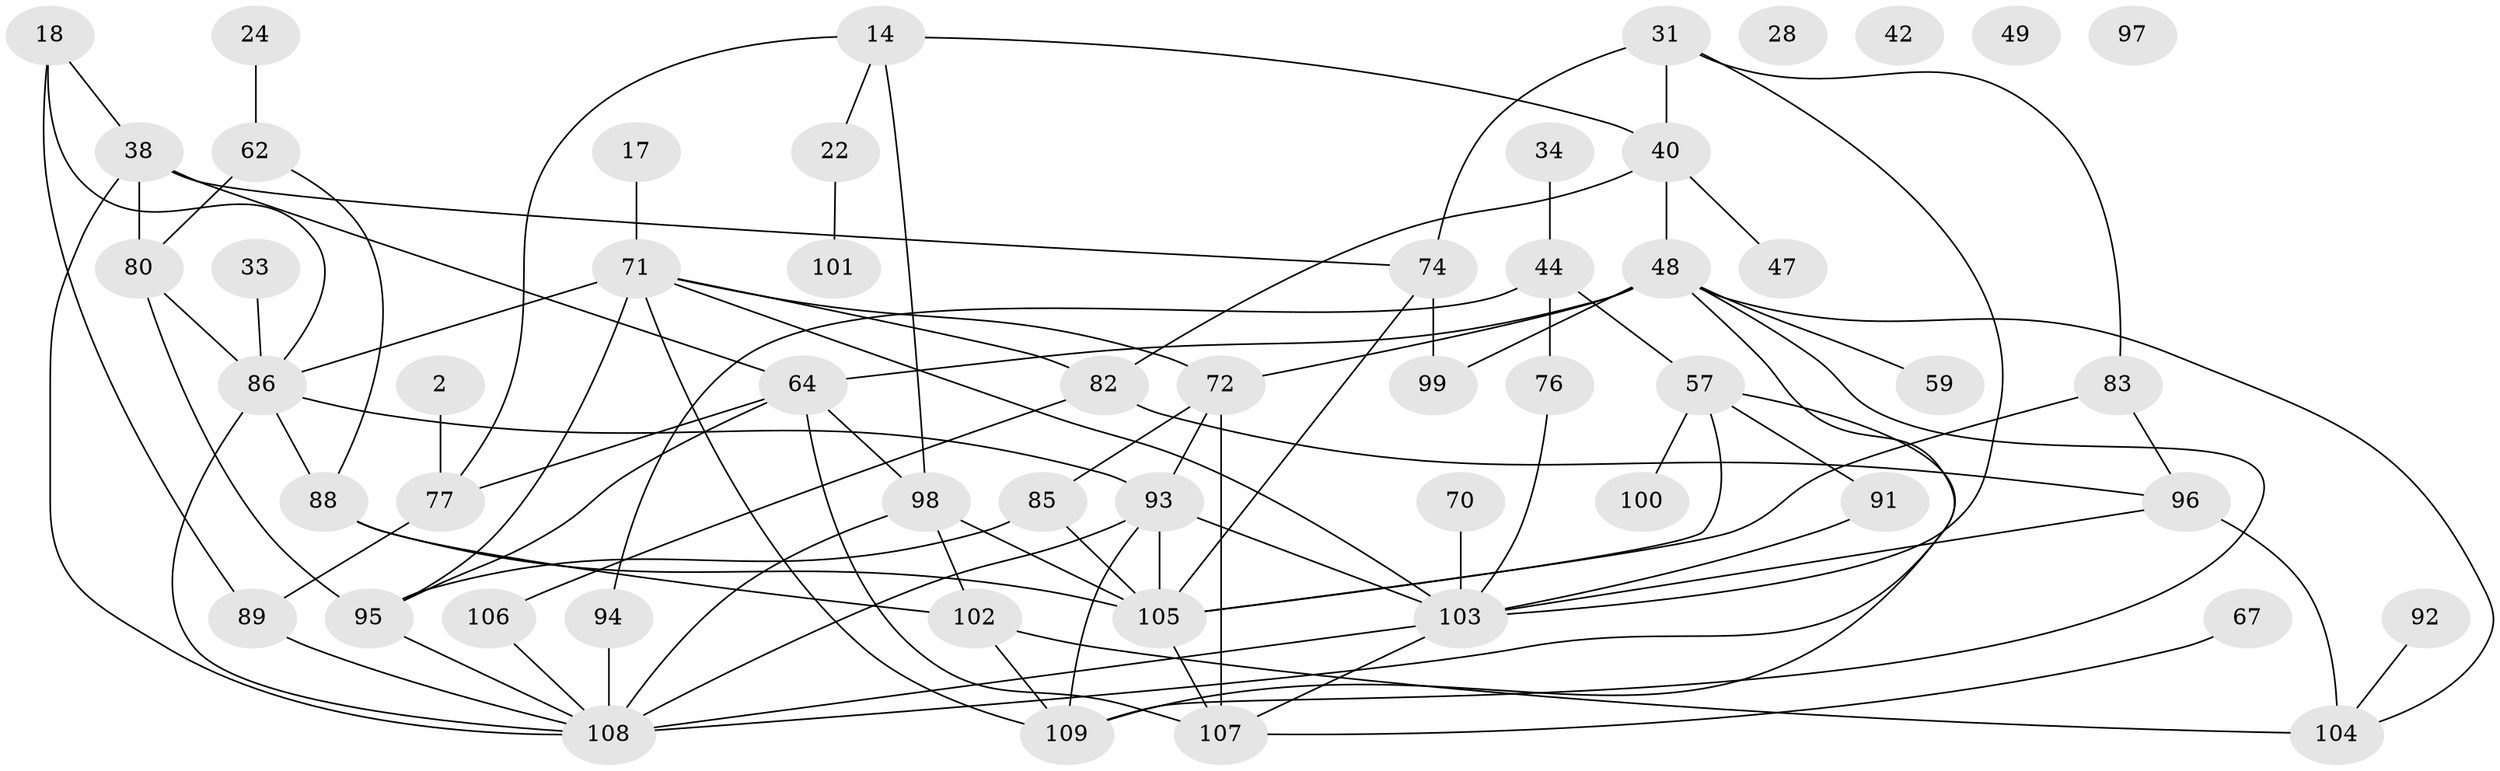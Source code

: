// original degree distribution, {4: 0.14678899082568808, 1: 0.1559633027522936, 3: 0.24770642201834864, 2: 0.1834862385321101, 5: 0.13761467889908258, 6: 0.05504587155963303, 0: 0.03669724770642202, 7: 0.01834862385321101, 9: 0.009174311926605505, 8: 0.009174311926605505}
// Generated by graph-tools (version 1.1) at 2025/40/03/09/25 04:40:45]
// undirected, 54 vertices, 92 edges
graph export_dot {
graph [start="1"]
  node [color=gray90,style=filled];
  2;
  14;
  17;
  18;
  22;
  24;
  28;
  31 [super="+15"];
  33;
  34;
  38 [super="+19"];
  40;
  42;
  44;
  47;
  48 [super="+16+11"];
  49;
  57;
  59;
  62 [super="+12"];
  64 [super="+10"];
  67 [super="+8"];
  70;
  71;
  72 [super="+65"];
  74 [super="+27"];
  76;
  77 [super="+30"];
  80;
  82 [super="+45+56+50"];
  83;
  85 [super="+3+37"];
  86 [super="+43"];
  88 [super="+21+1"];
  89 [super="+73"];
  91 [super="+41"];
  92;
  93 [super="+84"];
  94 [super="+58"];
  95 [super="+5+55"];
  96;
  97;
  98 [super="+25"];
  99;
  100;
  101;
  102 [super="+32+4"];
  103 [super="+29+46+81"];
  104 [super="+52"];
  105 [super="+35+90"];
  106 [super="+87"];
  107 [super="+61+68"];
  108 [super="+7+69+66"];
  109 [super="+13+54+51"];
  2 -- 77;
  14 -- 22;
  14 -- 40;
  14 -- 77;
  14 -- 98;
  17 -- 71;
  18 -- 38 [weight=2];
  18 -- 86;
  18 -- 89 [weight=2];
  22 -- 101;
  24 -- 62;
  31 -- 74 [weight=2];
  31 -- 83;
  31 -- 40;
  31 -- 103;
  33 -- 86;
  34 -- 44;
  38 -- 74;
  38 -- 108 [weight=3];
  38 -- 64;
  38 -- 80;
  40 -- 47;
  40 -- 48;
  40 -- 82;
  44 -- 57;
  44 -- 76;
  44 -- 94;
  48 -- 59;
  48 -- 99;
  48 -- 104;
  48 -- 72;
  48 -- 64;
  48 -- 108;
  48 -- 109;
  57 -- 100;
  57 -- 109;
  57 -- 91 [weight=2];
  57 -- 105;
  62 -- 80 [weight=2];
  62 -- 88;
  64 -- 95;
  64 -- 98;
  64 -- 77 [weight=2];
  64 -- 107;
  67 -- 107;
  70 -- 103;
  71 -- 86 [weight=2];
  71 -- 95 [weight=2];
  71 -- 109;
  71 -- 103;
  71 -- 82;
  71 -- 72;
  72 -- 107;
  72 -- 85;
  72 -- 93;
  74 -- 99;
  74 -- 105;
  76 -- 103;
  77 -- 89;
  80 -- 86;
  80 -- 95;
  82 -- 96;
  82 -- 106;
  83 -- 96;
  83 -- 105 [weight=2];
  85 -- 95;
  85 -- 105 [weight=2];
  86 -- 93 [weight=3];
  86 -- 108;
  86 -- 88;
  88 -- 105 [weight=2];
  88 -- 102 [weight=2];
  89 -- 108;
  91 -- 103 [weight=2];
  92 -- 104;
  93 -- 103;
  93 -- 105 [weight=2];
  93 -- 108;
  93 -- 109;
  94 -- 108 [weight=3];
  95 -- 108;
  96 -- 104 [weight=2];
  96 -- 103;
  98 -- 108 [weight=2];
  98 -- 102;
  98 -- 105 [weight=2];
  102 -- 104;
  102 -- 109;
  103 -- 108 [weight=2];
  103 -- 107;
  105 -- 107 [weight=2];
  106 -- 108;
}
